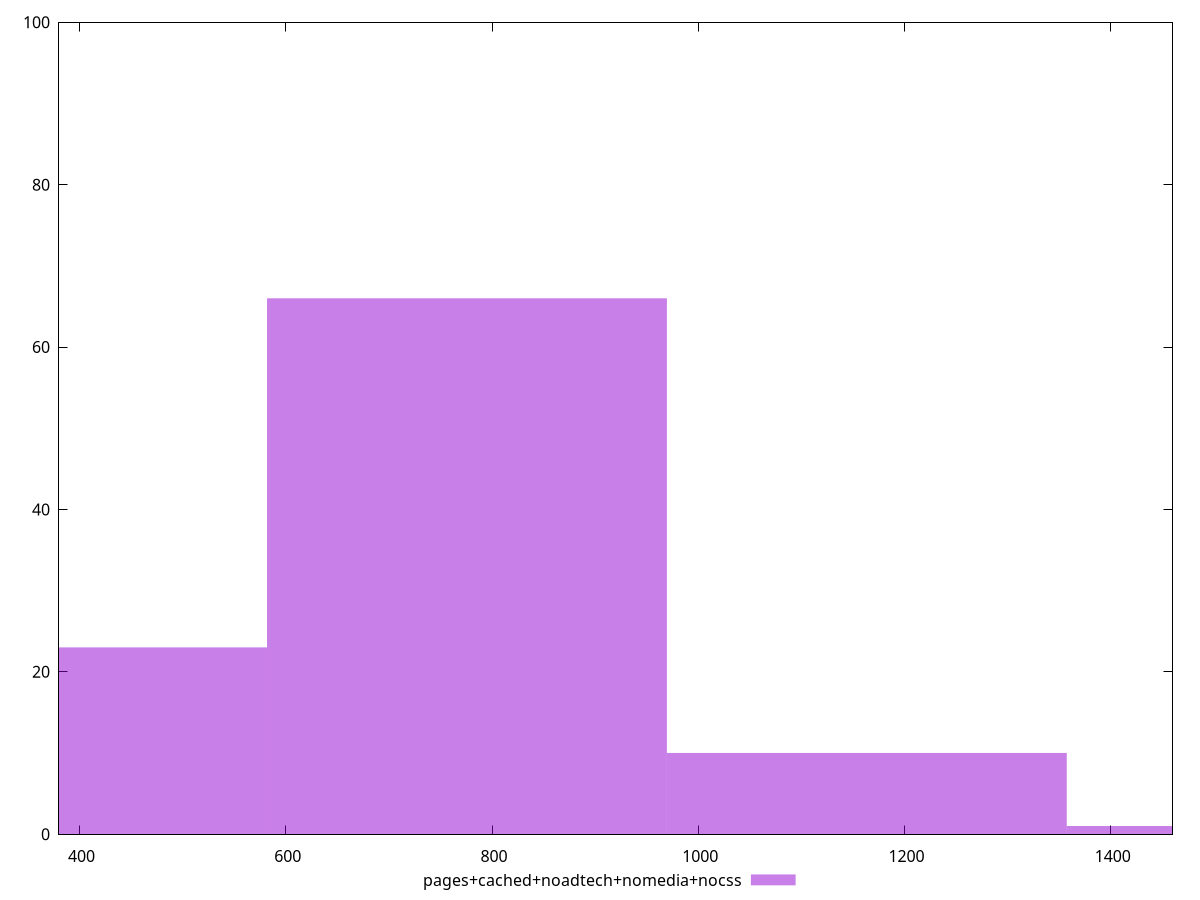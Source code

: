 reset

$pagesCachedNoadtechNomediaNocss <<EOF
1163.522620621418 10
775.6817470809452 66
387.8408735404726 23
1551.3634941618905 1
EOF

set key outside below
set boxwidth 387.8408735404726
set xrange [380:1460]
set yrange [0:100]
set trange [0:100]
set style fill transparent solid 0.5 noborder
set terminal svg size 640, 490 enhanced background rgb 'white'
set output "report_00013_2021-02-09T12-04-24.940Z/uses-http2/comparison/histogram/4_vs_5.svg"

plot $pagesCachedNoadtechNomediaNocss title "pages+cached+noadtech+nomedia+nocss" with boxes

reset
